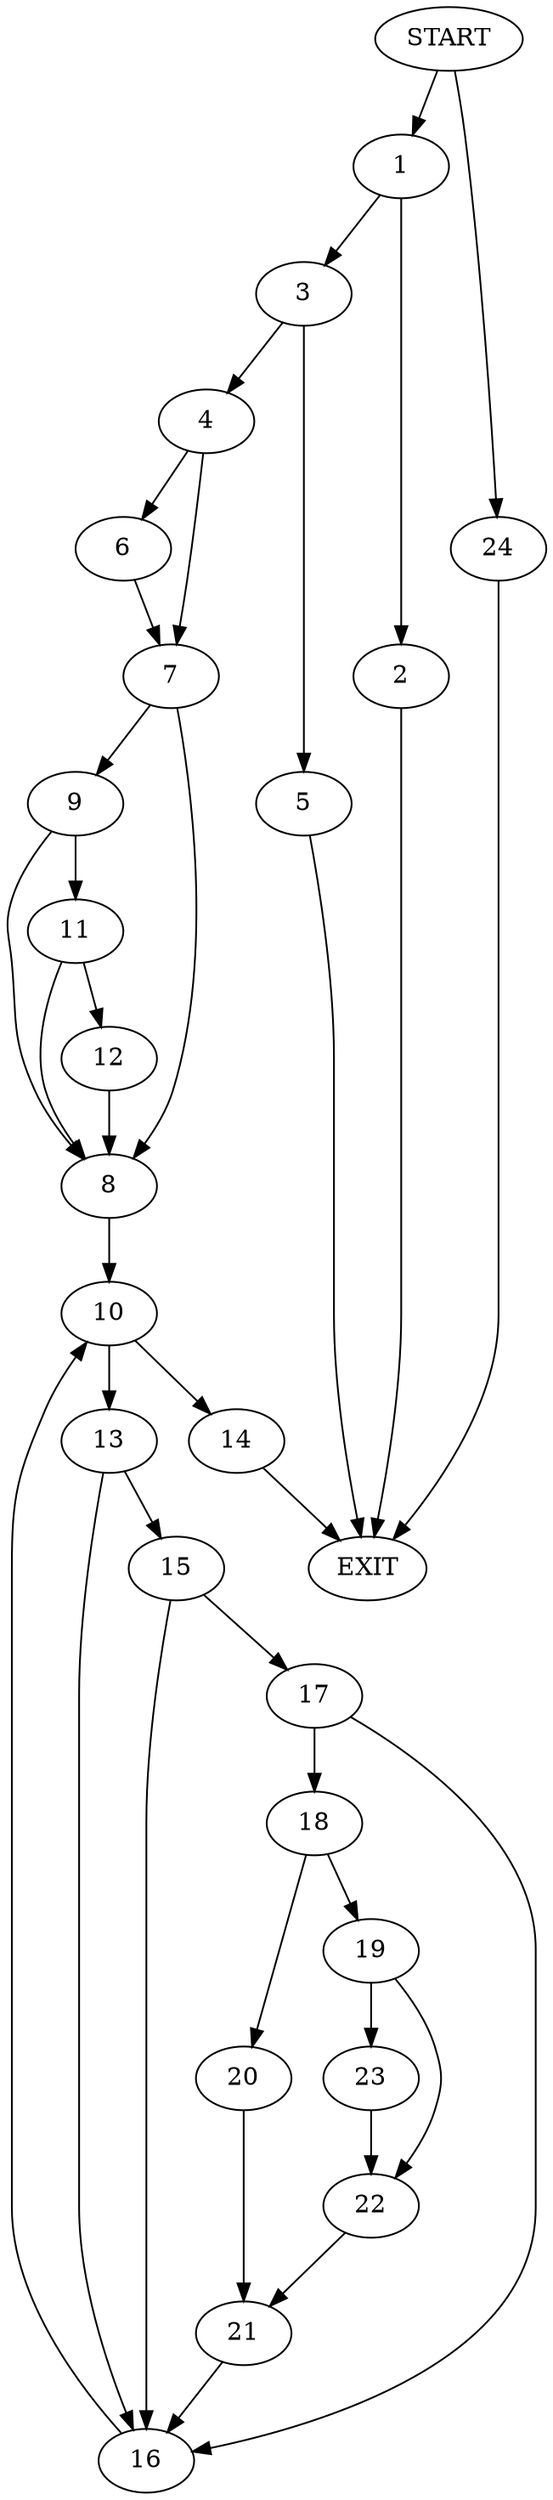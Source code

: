 digraph {
0 [label="START"]
25 [label="EXIT"]
0 -> 1
1 -> 2
1 -> 3
3 -> 4
3 -> 5
2 -> 25
4 -> 6
4 -> 7
5 -> 25
7 -> 8
7 -> 9
6 -> 7
8 -> 10
9 -> 11
9 -> 8
11 -> 12
11 -> 8
12 -> 8
10 -> 13
10 -> 14
13 -> 15
13 -> 16
14 -> 25
15 -> 16
15 -> 17
16 -> 10
17 -> 16
17 -> 18
18 -> 19
18 -> 20
20 -> 21
19 -> 22
19 -> 23
21 -> 16
23 -> 22
22 -> 21
0 -> 24
24 -> 25
}
